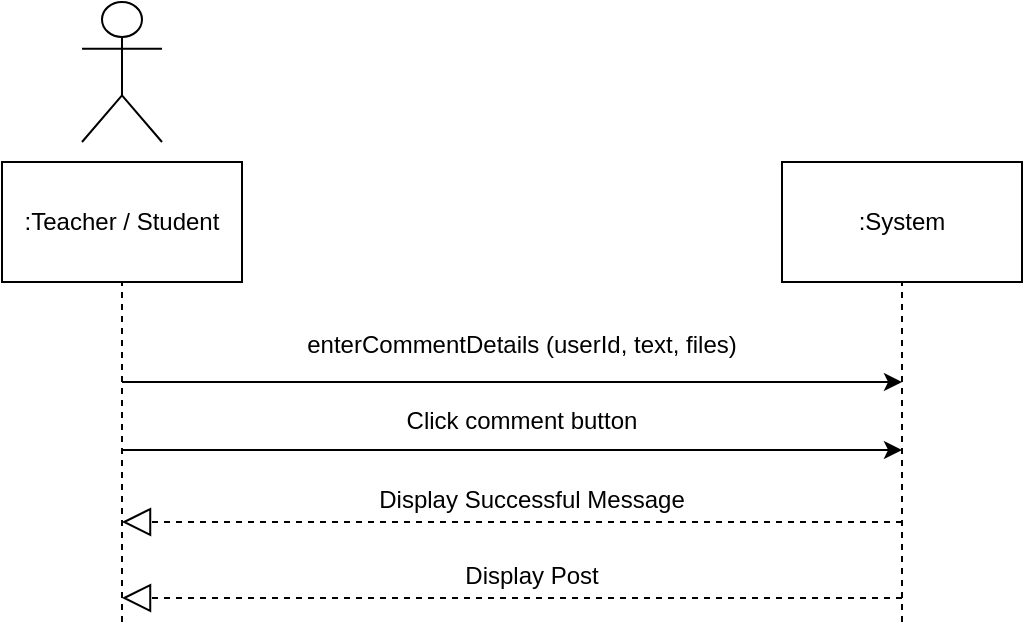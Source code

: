<mxfile version="10.6.7" type="google"><diagram id="h044Jc_hJpr3Erm_OWUZ" name="Page-1"><mxGraphModel dx="840" dy="452" grid="1" gridSize="10" guides="1" tooltips="1" connect="1" arrows="1" fold="1" page="1" pageScale="1" pageWidth="850" pageHeight="1100" math="0" shadow="0"><root><mxCell id="0"/><mxCell id="1" parent="0"/><mxCell id="rPVwiYAF3EemMnnL-q8W-1" value="" style="endArrow=none;dashed=1;html=1;entryX=0.5;entryY=1;entryDx=0;entryDy=0;" parent="1" target="rPVwiYAF3EemMnnL-q8W-3" edge="1"><mxGeometry width="50" height="50" relative="1" as="geometry"><mxPoint x="260" y="340" as="sourcePoint"/><mxPoint x="259.5" y="160" as="targetPoint"/></mxGeometry></mxCell><mxCell id="rPVwiYAF3EemMnnL-q8W-2" value="Actor" style="shape=umlActor;verticalLabelPosition=bottom;labelBackgroundColor=#ffffff;verticalAlign=top;html=1;outlineConnect=0;noLabel=1;" parent="1" vertex="1"><mxGeometry x="240" y="30" width="40" height="70" as="geometry"/></mxCell><mxCell id="rPVwiYAF3EemMnnL-q8W-3" value=":Teacher / Student" style="rounded=0;whiteSpace=wrap;html=1;" parent="1" vertex="1"><mxGeometry x="200" y="110" width="120" height="60" as="geometry"/></mxCell><mxCell id="rPVwiYAF3EemMnnL-q8W-4" value=":System" style="rounded=0;whiteSpace=wrap;html=1;" parent="1" vertex="1"><mxGeometry x="590" y="110" width="120" height="60" as="geometry"/></mxCell><mxCell id="rPVwiYAF3EemMnnL-q8W-5" value="" style="endArrow=none;dashed=1;html=1;entryX=0.5;entryY=1;entryDx=0;entryDy=0;" parent="1" target="rPVwiYAF3EemMnnL-q8W-4" edge="1"><mxGeometry width="50" height="50" relative="1" as="geometry"><mxPoint x="650" y="340" as="sourcePoint"/><mxPoint x="690" y="180" as="targetPoint"/></mxGeometry></mxCell><mxCell id="rPVwiYAF3EemMnnL-q8W-6" value="" style="endArrow=block;dashed=1;endFill=0;endSize=12;html=1;" parent="1" edge="1"><mxGeometry width="160" relative="1" as="geometry"><mxPoint x="650" y="290" as="sourcePoint"/><mxPoint x="260" y="290" as="targetPoint"/></mxGeometry></mxCell><mxCell id="rPVwiYAF3EemMnnL-q8W-7" value="Display Successful Message&#10;" style="text;align=center;fontStyle=0;verticalAlign=middle;spacingLeft=3;spacingRight=3;strokeColor=none;rotatable=0;points=[[0,0.5],[1,0.5]];portConstraint=eastwest;fontSize=12;" parent="1" vertex="1"><mxGeometry x="425" y="280" width="80" height="10" as="geometry"/></mxCell><mxCell id="rPVwiYAF3EemMnnL-q8W-8" value="" style="endArrow=classic;html=1;fontSize=12;" parent="1" edge="1"><mxGeometry width="50" height="50" relative="1" as="geometry"><mxPoint x="260" y="220" as="sourcePoint"/><mxPoint x="650" y="220" as="targetPoint"/></mxGeometry></mxCell><mxCell id="rPVwiYAF3EemMnnL-q8W-9" value="enterCommentDetails (userId, text, files)" style="text;align=center;fontStyle=0;verticalAlign=middle;spacingLeft=3;spacingRight=3;strokeColor=none;rotatable=0;points=[[0,0.5],[1,0.5]];portConstraint=eastwest;fontSize=12;" parent="1" vertex="1"><mxGeometry x="420" y="200" width="80" as="geometry"/></mxCell><mxCell id="rPVwiYAF3EemMnnL-q8W-10" value="" style="endArrow=classic;html=1;fontSize=12;" parent="1" edge="1"><mxGeometry width="50" height="50" relative="1" as="geometry"><mxPoint x="260" y="254" as="sourcePoint"/><mxPoint x="650" y="254" as="targetPoint"/></mxGeometry></mxCell><mxCell id="rPVwiYAF3EemMnnL-q8W-11" value="Click comment button" style="text;align=center;fontStyle=0;verticalAlign=middle;spacingLeft=3;spacingRight=3;strokeColor=none;rotatable=0;points=[[0,0.5],[1,0.5]];portConstraint=eastwest;fontSize=12;" parent="1" vertex="1"><mxGeometry x="420" y="238" width="80" as="geometry"/></mxCell><mxCell id="rPVwiYAF3EemMnnL-q8W-15" value="" style="endArrow=block;dashed=1;endFill=0;endSize=12;html=1;" parent="1" edge="1"><mxGeometry width="160" relative="1" as="geometry"><mxPoint x="650" y="328" as="sourcePoint"/><mxPoint x="260" y="328" as="targetPoint"/></mxGeometry></mxCell><mxCell id="rPVwiYAF3EemMnnL-q8W-16" value="Display Post&#10;" style="text;align=center;fontStyle=0;verticalAlign=middle;spacingLeft=3;spacingRight=3;strokeColor=none;rotatable=0;points=[[0,0.5],[1,0.5]];portConstraint=eastwest;fontSize=12;" parent="1" vertex="1"><mxGeometry x="425" y="318" width="80" height="10" as="geometry"/></mxCell></root></mxGraphModel></diagram></mxfile>